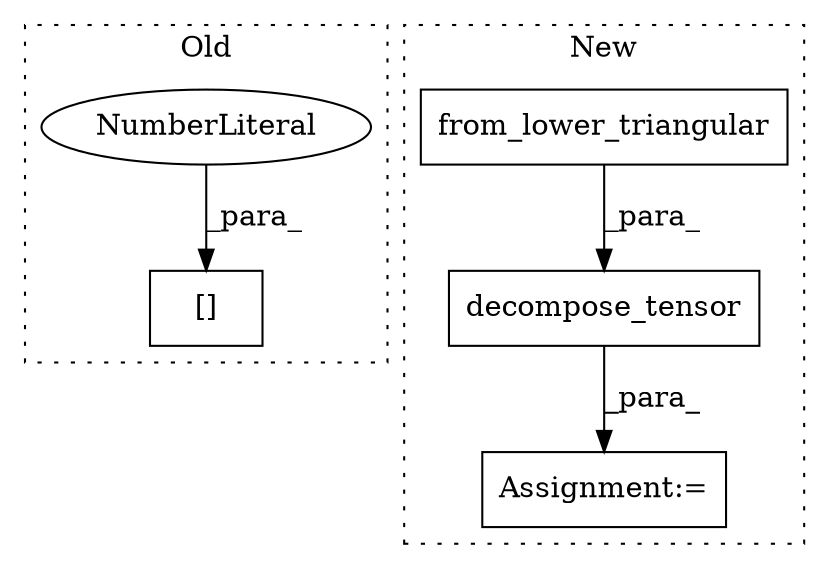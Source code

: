 digraph G {
subgraph cluster0 {
1 [label="[]" a="2" s="11739,11752" l="12,1" shape="box"];
5 [label="NumberLiteral" a="34" s="11751" l="1" shape="ellipse"];
label = "Old";
style="dotted";
}
subgraph cluster1 {
2 [label="decompose_tensor" a="32" s="11926,11997" l="17,1" shape="box"];
3 [label="Assignment:=" a="7" s="11924" l="2" shape="box"];
4 [label="from_lower_triangular" a="32" s="11943,11996" l="22,1" shape="box"];
label = "New";
style="dotted";
}
2 -> 3 [label="_para_"];
4 -> 2 [label="_para_"];
5 -> 1 [label="_para_"];
}